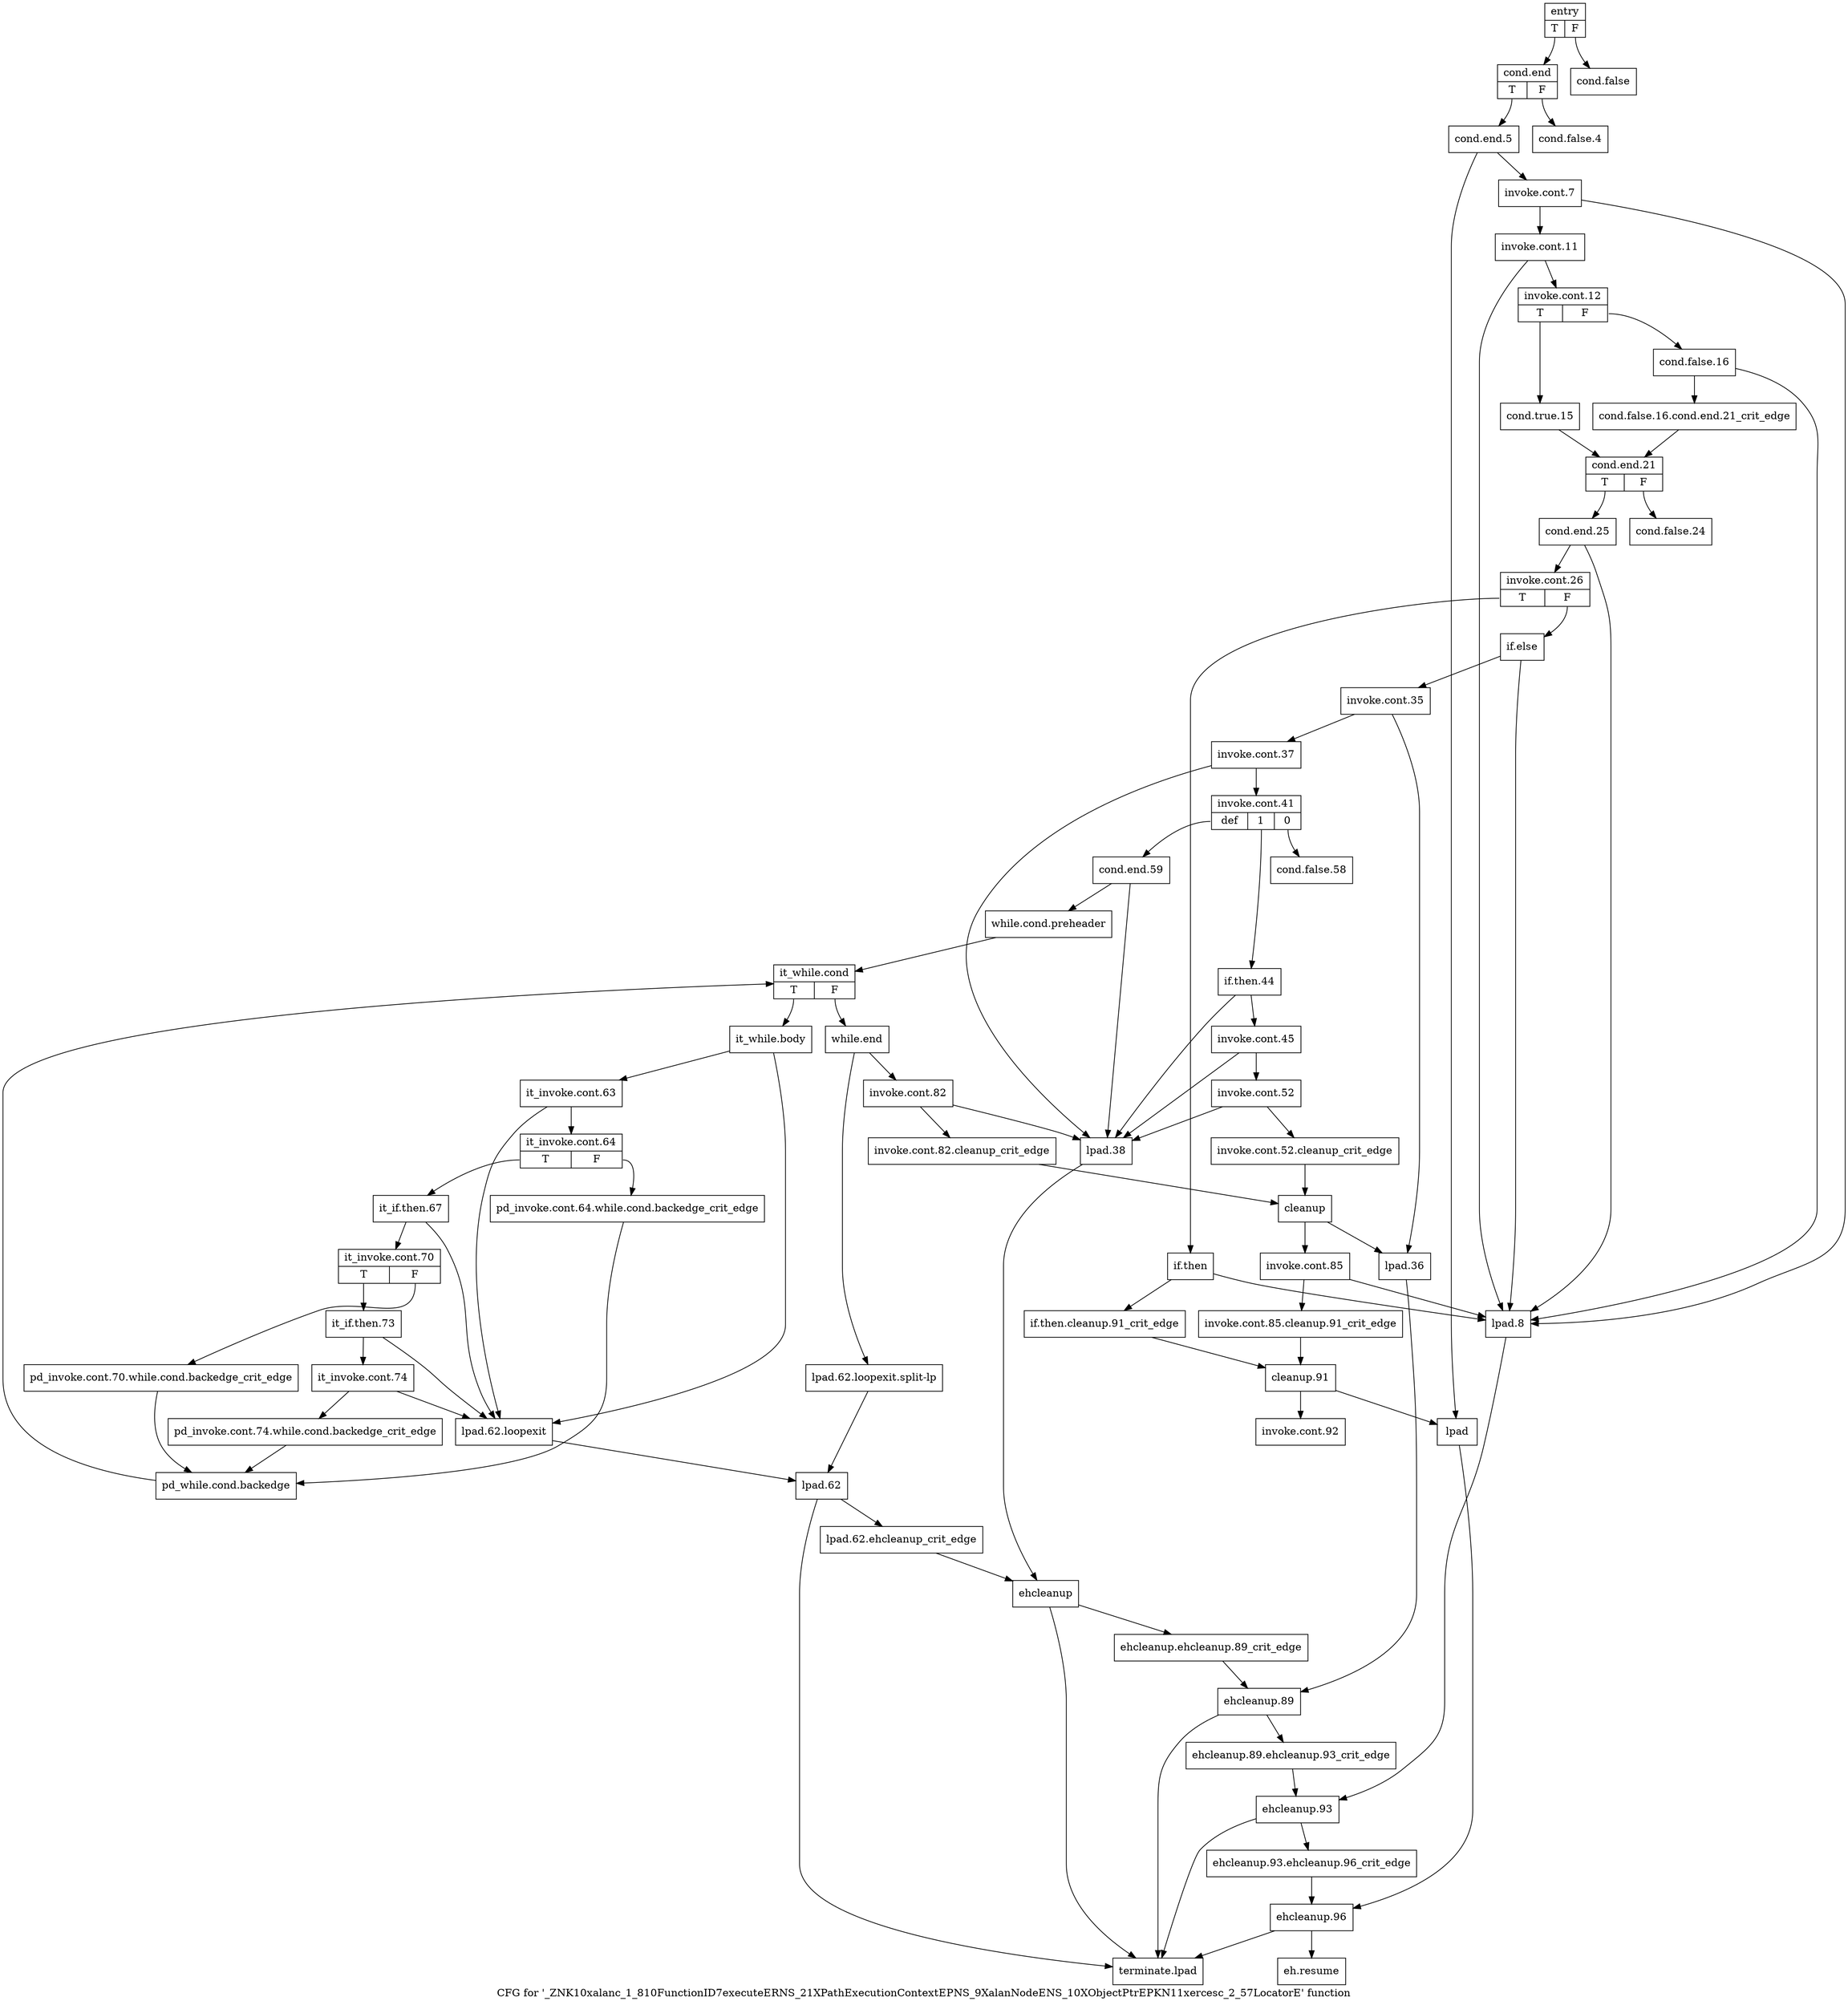 digraph "CFG for '_ZNK10xalanc_1_810FunctionID7executeERNS_21XPathExecutionContextEPNS_9XalanNodeENS_10XObjectPtrEPKN11xercesc_2_57LocatorE' function" {
	label="CFG for '_ZNK10xalanc_1_810FunctionID7executeERNS_21XPathExecutionContextEPNS_9XalanNodeENS_10XObjectPtrEPKN11xercesc_2_57LocatorE' function";

	Node0x6226f10 [shape=record,label="{entry|{<s0>T|<s1>F}}"];
	Node0x6226f10:s0 -> Node0x6226fb0;
	Node0x6226f10:s1 -> Node0x6226f60;
	Node0x6226f60 [shape=record,label="{cond.false}"];
	Node0x6226fb0 [shape=record,label="{cond.end|{<s0>T|<s1>F}}"];
	Node0x6226fb0:s0 -> Node0x6227050;
	Node0x6226fb0:s1 -> Node0x6227000;
	Node0x6227000 [shape=record,label="{cond.false.4}"];
	Node0x6227050 [shape=record,label="{cond.end.5}"];
	Node0x6227050 -> Node0x62270a0;
	Node0x6227050 -> Node0x6227320;
	Node0x62270a0 [shape=record,label="{invoke.cont.7}"];
	Node0x62270a0 -> Node0x62270f0;
	Node0x62270a0 -> Node0x6227370;
	Node0x62270f0 [shape=record,label="{invoke.cont.11}"];
	Node0x62270f0 -> Node0x6227140;
	Node0x62270f0 -> Node0x6227370;
	Node0x6227140 [shape=record,label="{invoke.cont.12|{<s0>T|<s1>F}}"];
	Node0x6227140:s0 -> Node0x6227190;
	Node0x6227140:s1 -> Node0x62271e0;
	Node0x6227190 [shape=record,label="{cond.true.15}"];
	Node0x6227190 -> Node0x6227280;
	Node0x62271e0 [shape=record,label="{cond.false.16}"];
	Node0x62271e0 -> Node0x6227230;
	Node0x62271e0 -> Node0x6227370;
	Node0x6227230 [shape=record,label="{cond.false.16.cond.end.21_crit_edge}"];
	Node0x6227230 -> Node0x6227280;
	Node0x6227280 [shape=record,label="{cond.end.21|{<s0>T|<s1>F}}"];
	Node0x6227280:s0 -> Node0x62273c0;
	Node0x6227280:s1 -> Node0x62272d0;
	Node0x62272d0 [shape=record,label="{cond.false.24}"];
	Node0x6227320 [shape=record,label="{lpad}"];
	Node0x6227320 -> Node0x6228270;
	Node0x6227370 [shape=record,label="{lpad.8}"];
	Node0x6227370 -> Node0x62281d0;
	Node0x62273c0 [shape=record,label="{cond.end.25}"];
	Node0x62273c0 -> Node0x6227410;
	Node0x62273c0 -> Node0x6227370;
	Node0x6227410 [shape=record,label="{invoke.cont.26|{<s0>T|<s1>F}}"];
	Node0x6227410:s0 -> Node0x6227460;
	Node0x6227410:s1 -> Node0x6227500;
	Node0x6227460 [shape=record,label="{if.then}"];
	Node0x6227460 -> Node0x62274b0;
	Node0x6227460 -> Node0x6227370;
	Node0x62274b0 [shape=record,label="{if.then.cleanup.91_crit_edge}"];
	Node0x62274b0 -> Node0x6228130;
	Node0x6227500 [shape=record,label="{if.else}"];
	Node0x6227500 -> Node0x6227550;
	Node0x6227500 -> Node0x6227370;
	Node0x6227550 [shape=record,label="{invoke.cont.35}"];
	Node0x6227550 -> Node0x62275a0;
	Node0x6227550 -> Node0x6227780;
	Node0x62275a0 [shape=record,label="{invoke.cont.37}"];
	Node0x62275a0 -> Node0x62275f0;
	Node0x62275a0 -> Node0x62277d0;
	Node0x62275f0 [shape=record,label="{invoke.cont.41|{<s0>def|<s1>1|<s2>0}}"];
	Node0x62275f0:s0 -> Node0x6227870;
	Node0x62275f0:s1 -> Node0x6227640;
	Node0x62275f0:s2 -> Node0x6227820;
	Node0x6227640 [shape=record,label="{if.then.44}"];
	Node0x6227640 -> Node0x6227690;
	Node0x6227640 -> Node0x62277d0;
	Node0x6227690 [shape=record,label="{invoke.cont.45}"];
	Node0x6227690 -> Node0x62276e0;
	Node0x6227690 -> Node0x62277d0;
	Node0x62276e0 [shape=record,label="{invoke.cont.52}"];
	Node0x62276e0 -> Node0x6227730;
	Node0x62276e0 -> Node0x62277d0;
	Node0x6227730 [shape=record,label="{invoke.cont.52.cleanup_crit_edge}"];
	Node0x6227730 -> Node0x6227f00;
	Node0x6227780 [shape=record,label="{lpad.36}"];
	Node0x6227780 -> Node0x6228090;
	Node0x62277d0 [shape=record,label="{lpad.38}"];
	Node0x62277d0 -> Node0x6227ff0;
	Node0x6227820 [shape=record,label="{cond.false.58}"];
	Node0x6227870 [shape=record,label="{cond.end.59}"];
	Node0x6227870 -> Node0x62278c0;
	Node0x6227870 -> Node0x62277d0;
	Node0x62278c0 [shape=record,label="{while.cond.preheader}"];
	Node0x62278c0 -> Node0x6227910;
	Node0x6227910 [shape=record,label="{it_while.cond|{<s0>T|<s1>F}}"];
	Node0x6227910:s0 -> Node0x6227960;
	Node0x6227910:s1 -> Node0x6227e10;
	Node0x6227960 [shape=record,label="{it_while.body}"];
	Node0x6227960 -> Node0x62279b0;
	Node0x6227960 -> Node0x6227cd0;
	Node0x62279b0 [shape=record,label="{it_invoke.cont.63}"];
	Node0x62279b0 -> Node0x6227a00;
	Node0x62279b0 -> Node0x6227cd0;
	Node0x6227a00 [shape=record,label="{it_invoke.cont.64|{<s0>T|<s1>F}}"];
	Node0x6227a00:s0 -> Node0x6227aa0;
	Node0x6227a00:s1 -> Node0x6227a50;
	Node0x6227a50 [shape=record,label="{pd_invoke.cont.64.while.cond.backedge_crit_edge}"];
	Node0x6227a50 -> Node0x6227b90;
	Node0x6227aa0 [shape=record,label="{it_if.then.67}"];
	Node0x6227aa0 -> Node0x6227af0;
	Node0x6227aa0 -> Node0x6227cd0;
	Node0x6227af0 [shape=record,label="{it_invoke.cont.70|{<s0>T|<s1>F}}"];
	Node0x6227af0:s0 -> Node0x6227be0;
	Node0x6227af0:s1 -> Node0x6227b40;
	Node0x6227b40 [shape=record,label="{pd_invoke.cont.70.while.cond.backedge_crit_edge}"];
	Node0x6227b40 -> Node0x6227b90;
	Node0x6227b90 [shape=record,label="{pd_while.cond.backedge}"];
	Node0x6227b90 -> Node0x6227910;
	Node0x6227be0 [shape=record,label="{it_if.then.73}"];
	Node0x6227be0 -> Node0x6227c30;
	Node0x6227be0 -> Node0x6227cd0;
	Node0x6227c30 [shape=record,label="{it_invoke.cont.74}"];
	Node0x6227c30 -> Node0x6227c80;
	Node0x6227c30 -> Node0x6227cd0;
	Node0x6227c80 [shape=record,label="{pd_invoke.cont.74.while.cond.backedge_crit_edge}"];
	Node0x6227c80 -> Node0x6227b90;
	Node0x6227cd0 [shape=record,label="{lpad.62.loopexit}"];
	Node0x6227cd0 -> Node0x6227d70;
	Node0x6227d20 [shape=record,label="{lpad.62.loopexit.split-lp}"];
	Node0x6227d20 -> Node0x6227d70;
	Node0x6227d70 [shape=record,label="{lpad.62}"];
	Node0x6227d70 -> Node0x6227dc0;
	Node0x6227d70 -> Node0x6228310;
	Node0x6227dc0 [shape=record,label="{lpad.62.ehcleanup_crit_edge}"];
	Node0x6227dc0 -> Node0x6227ff0;
	Node0x6227e10 [shape=record,label="{while.end}"];
	Node0x6227e10 -> Node0x6227e60;
	Node0x6227e10 -> Node0x6227d20;
	Node0x6227e60 [shape=record,label="{invoke.cont.82}"];
	Node0x6227e60 -> Node0x6227eb0;
	Node0x6227e60 -> Node0x62277d0;
	Node0x6227eb0 [shape=record,label="{invoke.cont.82.cleanup_crit_edge}"];
	Node0x6227eb0 -> Node0x6227f00;
	Node0x6227f00 [shape=record,label="{cleanup}"];
	Node0x6227f00 -> Node0x6227f50;
	Node0x6227f00 -> Node0x6227780;
	Node0x6227f50 [shape=record,label="{invoke.cont.85}"];
	Node0x6227f50 -> Node0x6227fa0;
	Node0x6227f50 -> Node0x6227370;
	Node0x6227fa0 [shape=record,label="{invoke.cont.85.cleanup.91_crit_edge}"];
	Node0x6227fa0 -> Node0x6228130;
	Node0x6227ff0 [shape=record,label="{ehcleanup}"];
	Node0x6227ff0 -> Node0x6228040;
	Node0x6227ff0 -> Node0x6228310;
	Node0x6228040 [shape=record,label="{ehcleanup.ehcleanup.89_crit_edge}"];
	Node0x6228040 -> Node0x6228090;
	Node0x6228090 [shape=record,label="{ehcleanup.89}"];
	Node0x6228090 -> Node0x62280e0;
	Node0x6228090 -> Node0x6228310;
	Node0x62280e0 [shape=record,label="{ehcleanup.89.ehcleanup.93_crit_edge}"];
	Node0x62280e0 -> Node0x62281d0;
	Node0x6228130 [shape=record,label="{cleanup.91}"];
	Node0x6228130 -> Node0x6228180;
	Node0x6228130 -> Node0x6227320;
	Node0x6228180 [shape=record,label="{invoke.cont.92}"];
	Node0x62281d0 [shape=record,label="{ehcleanup.93}"];
	Node0x62281d0 -> Node0x6228220;
	Node0x62281d0 -> Node0x6228310;
	Node0x6228220 [shape=record,label="{ehcleanup.93.ehcleanup.96_crit_edge}"];
	Node0x6228220 -> Node0x6228270;
	Node0x6228270 [shape=record,label="{ehcleanup.96}"];
	Node0x6228270 -> Node0x62282c0;
	Node0x6228270 -> Node0x6228310;
	Node0x62282c0 [shape=record,label="{eh.resume}"];
	Node0x6228310 [shape=record,label="{terminate.lpad}"];
}
